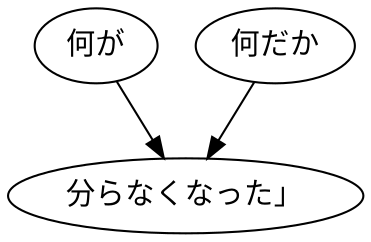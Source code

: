 digraph graph6372 {
	node0 [label="何が"];
	node1 [label="何だか"];
	node2 [label="分らなくなった」"];
	node0 -> node2;
	node1 -> node2;
}
